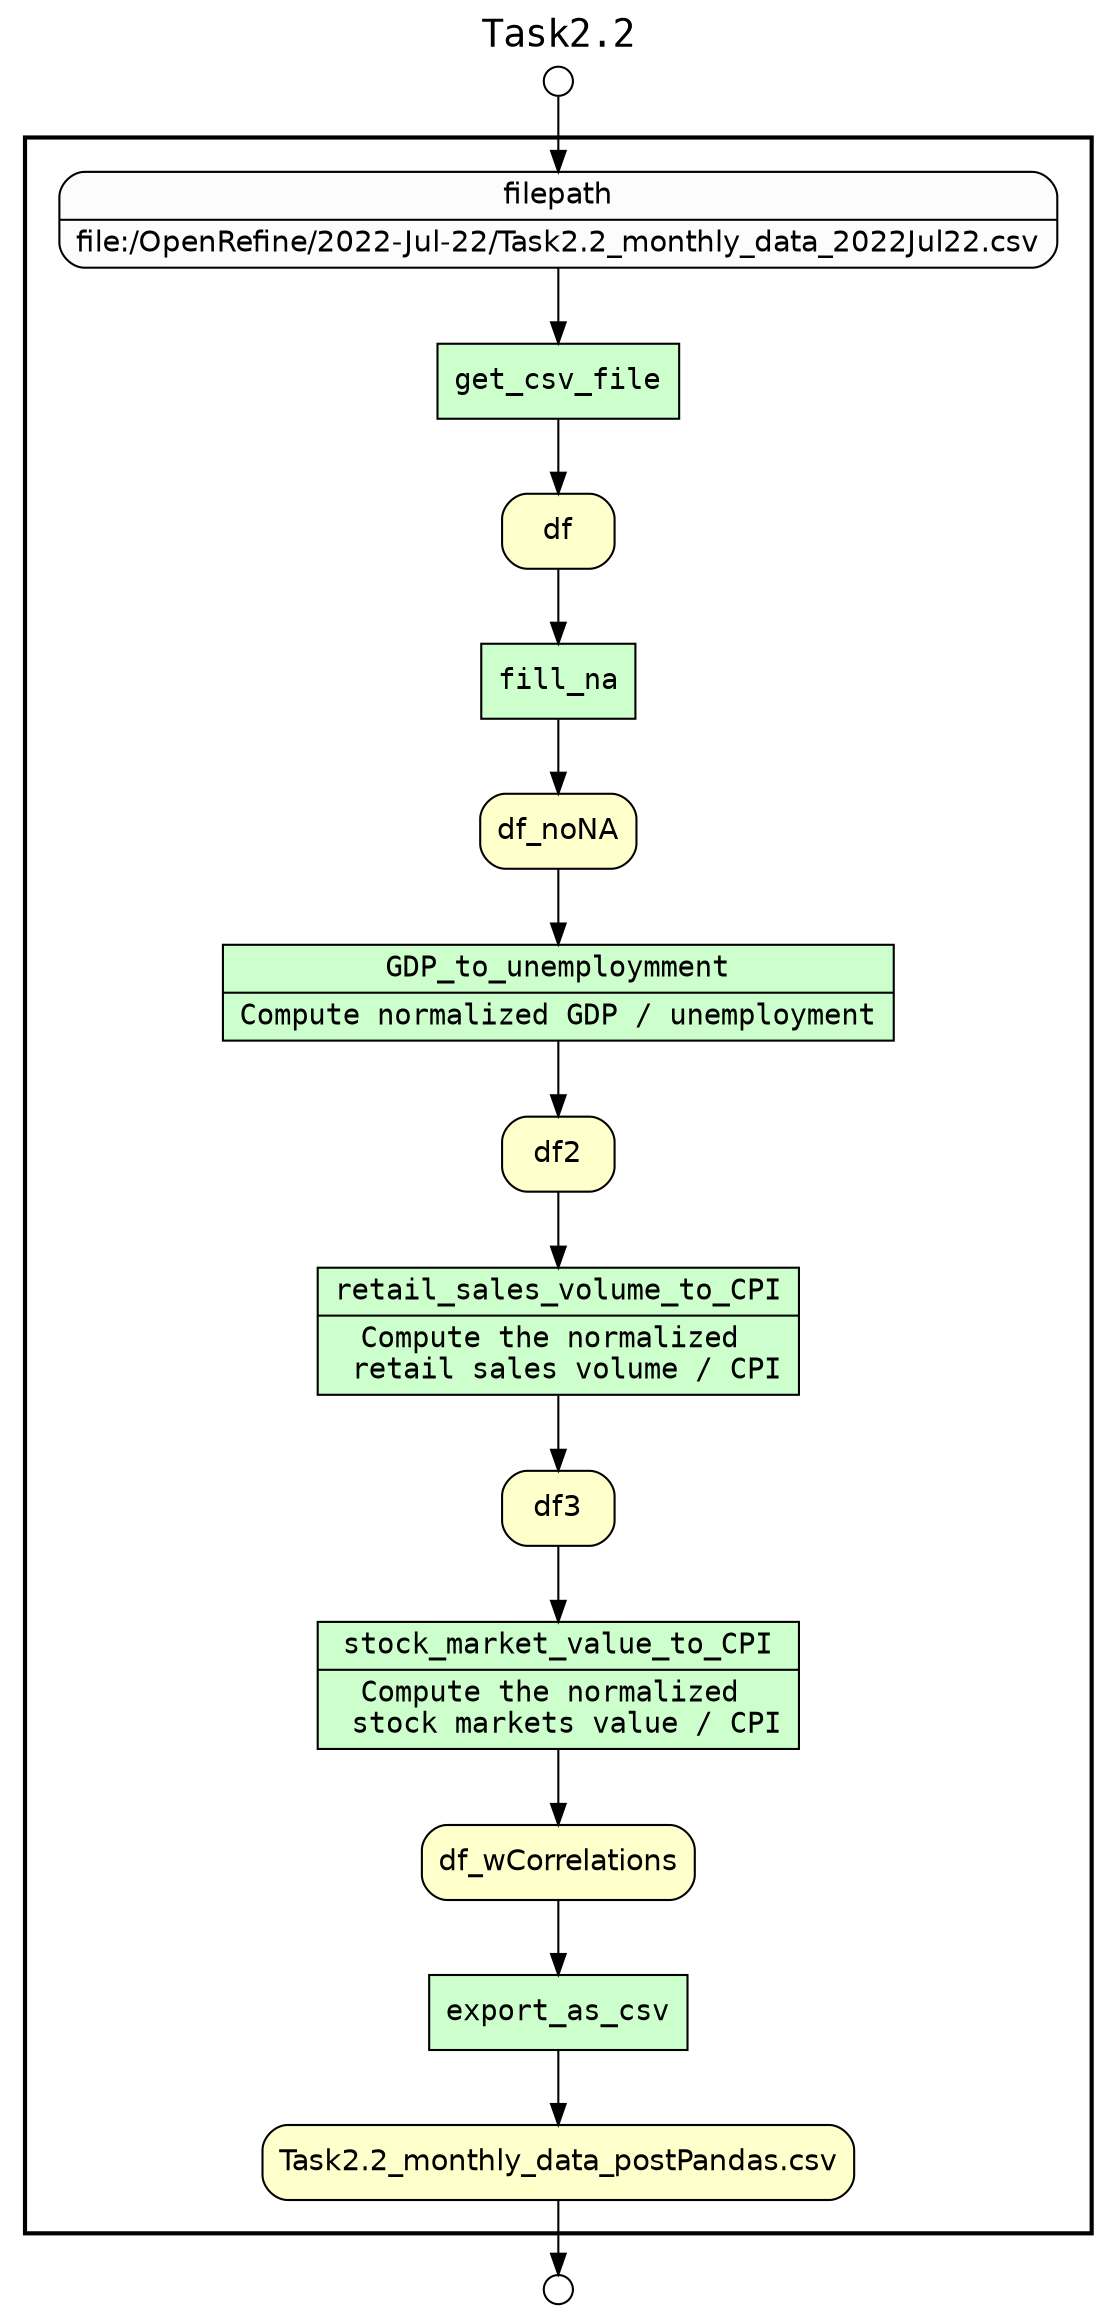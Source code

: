 digraph Workflow {
rankdir=TB
fontname=Courier; fontsize=18; labelloc=t
label="Task2.2"
subgraph cluster_workflow_box_outer { label=""; color=black; penwidth=2
subgraph cluster_workflow_box_inner { label=""; color=white
node[shape=box style=filled fillcolor="#CCFFCC" peripheries=1 fontname=Courier]
get_csv_file
fill_na
GDP_to_unemploymment [shape=record rankdir=LR label="{<f0> GDP_to_unemploymment |<f1> Compute normalized GDP / unemployment}"];
retail_sales_volume_to_CPI [shape=record rankdir=LR label="{<f0> retail_sales_volume_to_CPI |<f1> Compute the normalized \n retail sales volume / CPI}"];
stock_market_value_to_CPI [shape=record rankdir=LR label="{<f0> stock_market_value_to_CPI |<f1> Compute the normalized \n stock markets value / CPI}"];
export_as_csv
node[shape=box style="rounded,filled" fillcolor="#FFFFCC" peripheries=1 fontname=Helvetica]
"Task2.2_monthly_data_postPandas.csv"
df
df_noNA
df2
df3
df_wCorrelations
node[shape=box style="rounded,filled" fillcolor="#FCFCFC" peripheries=1 fontname=Helvetica]
filepath [shape=record rankdir=LR label="{<f0> filepath |<f1> file\:/OpenRefine/2022-Jul-22/Task2.2_monthly_data_2022Jul22.csv}"];
get_csv_file -> df
filepath -> get_csv_file
fill_na -> df_noNA
df -> fill_na
GDP_to_unemploymment -> df2
df_noNA -> GDP_to_unemploymment
retail_sales_volume_to_CPI -> df3
df2 -> retail_sales_volume_to_CPI
stock_market_value_to_CPI -> df_wCorrelations
df3 -> stock_market_value_to_CPI
export_as_csv -> "Task2.2_monthly_data_postPandas.csv"
df_wCorrelations -> export_as_csv
}}
node[shape=circle style="rounded,filled" fillcolor="#FFFFFF" peripheries=1 fontname=Helvetica width=0.2]
filepath_input_port [label=""]
node[shape=circle style="rounded,filled" fillcolor="#FFFFFF" peripheries=1 fontname=Helvetica width=0.2]
"Task2.2_monthly_data_postPandas.csv_output_port" [label=""]
filepath_input_port -> filepath
"Task2.2_monthly_data_postPandas.csv" -> "Task2.2_monthly_data_postPandas.csv_output_port"
}
